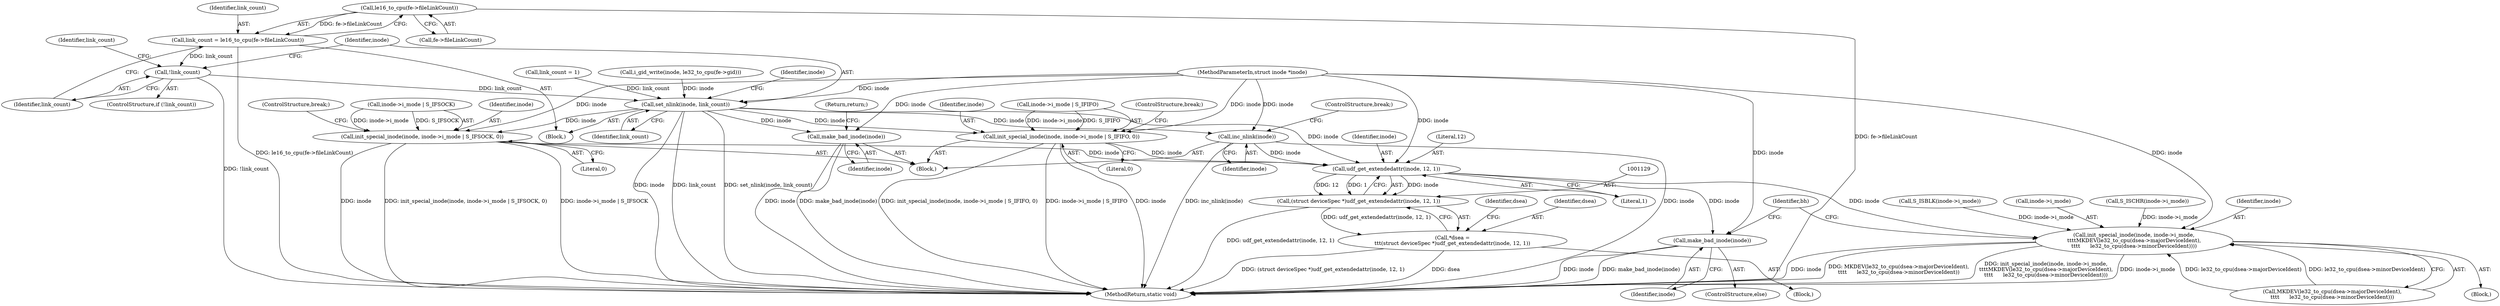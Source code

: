 digraph "0_linux_c03aa9f6e1f938618e6db2e23afef0574efeeb65@pointer" {
"1000703" [label="(Call,le16_to_cpu(fe->fileLinkCount))"];
"1000701" [label="(Call,link_count = le16_to_cpu(fe->fileLinkCount))"];
"1000708" [label="(Call,!link_count)"];
"1000713" [label="(Call,set_nlink(inode, link_count))"];
"1000980" [label="(Call,inc_nlink(inode))"];
"1001130" [label="(Call,udf_get_extendedattr(inode, 12, 1))"];
"1001128" [label="(Call,(struct deviceSpec *)udf_get_extendedattr(inode, 12, 1))"];
"1001126" [label="(Call,*dsea =\n\t\t\t(struct deviceSpec *)udf_get_extendedattr(inode, 12, 1))"];
"1001137" [label="(Call,init_special_inode(inode, inode->i_mode,\n\t\t\t\tMKDEV(le32_to_cpu(dsea->majorDeviceIdent),\n\t\t\t\t      le32_to_cpu(dsea->minorDeviceIdent))))"];
"1001152" [label="(Call,make_bad_inode(inode))"];
"1001043" [label="(Call,init_special_inode(inode, inode->i_mode | S_IFIFO, 0))"];
"1001053" [label="(Call,init_special_inode(inode, inode->i_mode | S_IFSOCK, 0))"];
"1001111" [label="(Call,make_bad_inode(inode))"];
"1000708" [label="(Call,!link_count)"];
"1001061" [label="(ControlStructure,break;)"];
"1000980" [label="(Call,inc_nlink(inode))"];
"1001050" [label="(Literal,0)"];
"1001128" [label="(Call,(struct deviceSpec *)udf_get_extendedattr(inode, 12, 1))"];
"1001138" [label="(Identifier,inode)"];
"1001055" [label="(Call,inode->i_mode | S_IFSOCK)"];
"1001113" [label="(Return,return;)"];
"1001051" [label="(ControlStructure,break;)"];
"1001126" [label="(Call,*dsea =\n\t\t\t(struct deviceSpec *)udf_get_extendedattr(inode, 12, 1))"];
"1000961" [label="(Block,)"];
"1001127" [label="(Identifier,dsea)"];
"1001136" [label="(Block,)"];
"1001053" [label="(Call,init_special_inode(inode, inode->i_mode | S_IFSOCK, 0))"];
"1000605" [label="(Call,i_gid_write(inode, le32_to_cpu(fe->gid)))"];
"1000105" [label="(Block,)"];
"1001120" [label="(Call,S_ISBLK(inode->i_mode))"];
"1000707" [label="(ControlStructure,if (!link_count))"];
"1001060" [label="(Literal,0)"];
"1001137" [label="(Call,init_special_inode(inode, inode->i_mode,\n\t\t\t\tMKDEV(le32_to_cpu(dsea->majorDeviceIdent),\n\t\t\t\t      le32_to_cpu(dsea->minorDeviceIdent))))"];
"1000718" [label="(Identifier,inode)"];
"1001130" [label="(Call,udf_get_extendedattr(inode, 12, 1))"];
"1001135" [label="(Identifier,dsea)"];
"1000703" [label="(Call,le16_to_cpu(fe->fileLinkCount))"];
"1001044" [label="(Identifier,inode)"];
"1000704" [label="(Call,fe->fileLinkCount)"];
"1001142" [label="(Call,MKDEV(le32_to_cpu(dsea->majorDeviceIdent),\n\t\t\t\t      le32_to_cpu(dsea->minorDeviceIdent)))"];
"1001054" [label="(Identifier,inode)"];
"1000701" [label="(Call,link_count = le16_to_cpu(fe->fileLinkCount))"];
"1000981" [label="(Identifier,inode)"];
"1001133" [label="(Literal,1)"];
"1000714" [label="(Identifier,inode)"];
"1001139" [label="(Call,inode->i_mode)"];
"1001131" [label="(Identifier,inode)"];
"1001152" [label="(Call,make_bad_inode(inode))"];
"1001045" [label="(Call,inode->i_mode | S_IFIFO)"];
"1000710" [label="(Call,link_count = 1)"];
"1001043" [label="(Call,init_special_inode(inode, inode->i_mode | S_IFIFO, 0))"];
"1000709" [label="(Identifier,link_count)"];
"1001155" [label="(Identifier,bh)"];
"1001112" [label="(Identifier,inode)"];
"1000702" [label="(Identifier,link_count)"];
"1000711" [label="(Identifier,link_count)"];
"1001151" [label="(ControlStructure,else)"];
"1001111" [label="(Call,make_bad_inode(inode))"];
"1000713" [label="(Call,set_nlink(inode, link_count))"];
"1001124" [label="(Block,)"];
"1000104" [label="(MethodParameterIn,struct inode *inode)"];
"1001156" [label="(MethodReturn,static void)"];
"1001153" [label="(Identifier,inode)"];
"1001132" [label="(Literal,12)"];
"1000715" [label="(Identifier,link_count)"];
"1000982" [label="(ControlStructure,break;)"];
"1001116" [label="(Call,S_ISCHR(inode->i_mode))"];
"1000703" -> "1000701"  [label="AST: "];
"1000703" -> "1000704"  [label="CFG: "];
"1000704" -> "1000703"  [label="AST: "];
"1000701" -> "1000703"  [label="CFG: "];
"1000703" -> "1001156"  [label="DDG: fe->fileLinkCount"];
"1000703" -> "1000701"  [label="DDG: fe->fileLinkCount"];
"1000701" -> "1000105"  [label="AST: "];
"1000702" -> "1000701"  [label="AST: "];
"1000709" -> "1000701"  [label="CFG: "];
"1000701" -> "1001156"  [label="DDG: le16_to_cpu(fe->fileLinkCount)"];
"1000701" -> "1000708"  [label="DDG: link_count"];
"1000708" -> "1000707"  [label="AST: "];
"1000708" -> "1000709"  [label="CFG: "];
"1000709" -> "1000708"  [label="AST: "];
"1000711" -> "1000708"  [label="CFG: "];
"1000714" -> "1000708"  [label="CFG: "];
"1000708" -> "1001156"  [label="DDG: !link_count"];
"1000708" -> "1000713"  [label="DDG: link_count"];
"1000713" -> "1000105"  [label="AST: "];
"1000713" -> "1000715"  [label="CFG: "];
"1000714" -> "1000713"  [label="AST: "];
"1000715" -> "1000713"  [label="AST: "];
"1000718" -> "1000713"  [label="CFG: "];
"1000713" -> "1001156"  [label="DDG: inode"];
"1000713" -> "1001156"  [label="DDG: link_count"];
"1000713" -> "1001156"  [label="DDG: set_nlink(inode, link_count)"];
"1000605" -> "1000713"  [label="DDG: inode"];
"1000104" -> "1000713"  [label="DDG: inode"];
"1000710" -> "1000713"  [label="DDG: link_count"];
"1000713" -> "1000980"  [label="DDG: inode"];
"1000713" -> "1001043"  [label="DDG: inode"];
"1000713" -> "1001053"  [label="DDG: inode"];
"1000713" -> "1001111"  [label="DDG: inode"];
"1000713" -> "1001130"  [label="DDG: inode"];
"1000980" -> "1000961"  [label="AST: "];
"1000980" -> "1000981"  [label="CFG: "];
"1000981" -> "1000980"  [label="AST: "];
"1000982" -> "1000980"  [label="CFG: "];
"1000980" -> "1001156"  [label="DDG: inode"];
"1000980" -> "1001156"  [label="DDG: inc_nlink(inode)"];
"1000104" -> "1000980"  [label="DDG: inode"];
"1000980" -> "1001130"  [label="DDG: inode"];
"1001130" -> "1001128"  [label="AST: "];
"1001130" -> "1001133"  [label="CFG: "];
"1001131" -> "1001130"  [label="AST: "];
"1001132" -> "1001130"  [label="AST: "];
"1001133" -> "1001130"  [label="AST: "];
"1001128" -> "1001130"  [label="CFG: "];
"1001130" -> "1001128"  [label="DDG: inode"];
"1001130" -> "1001128"  [label="DDG: 12"];
"1001130" -> "1001128"  [label="DDG: 1"];
"1001043" -> "1001130"  [label="DDG: inode"];
"1001053" -> "1001130"  [label="DDG: inode"];
"1000104" -> "1001130"  [label="DDG: inode"];
"1001130" -> "1001137"  [label="DDG: inode"];
"1001130" -> "1001152"  [label="DDG: inode"];
"1001128" -> "1001126"  [label="AST: "];
"1001129" -> "1001128"  [label="AST: "];
"1001126" -> "1001128"  [label="CFG: "];
"1001128" -> "1001156"  [label="DDG: udf_get_extendedattr(inode, 12, 1)"];
"1001128" -> "1001126"  [label="DDG: udf_get_extendedattr(inode, 12, 1)"];
"1001126" -> "1001124"  [label="AST: "];
"1001127" -> "1001126"  [label="AST: "];
"1001135" -> "1001126"  [label="CFG: "];
"1001126" -> "1001156"  [label="DDG: dsea"];
"1001126" -> "1001156"  [label="DDG: (struct deviceSpec *)udf_get_extendedattr(inode, 12, 1)"];
"1001137" -> "1001136"  [label="AST: "];
"1001137" -> "1001142"  [label="CFG: "];
"1001138" -> "1001137"  [label="AST: "];
"1001139" -> "1001137"  [label="AST: "];
"1001142" -> "1001137"  [label="AST: "];
"1001155" -> "1001137"  [label="CFG: "];
"1001137" -> "1001156"  [label="DDG: init_special_inode(inode, inode->i_mode,\n\t\t\t\tMKDEV(le32_to_cpu(dsea->majorDeviceIdent),\n\t\t\t\t      le32_to_cpu(dsea->minorDeviceIdent)))"];
"1001137" -> "1001156"  [label="DDG: inode->i_mode"];
"1001137" -> "1001156"  [label="DDG: inode"];
"1001137" -> "1001156"  [label="DDG: MKDEV(le32_to_cpu(dsea->majorDeviceIdent),\n\t\t\t\t      le32_to_cpu(dsea->minorDeviceIdent))"];
"1000104" -> "1001137"  [label="DDG: inode"];
"1001120" -> "1001137"  [label="DDG: inode->i_mode"];
"1001116" -> "1001137"  [label="DDG: inode->i_mode"];
"1001142" -> "1001137"  [label="DDG: le32_to_cpu(dsea->majorDeviceIdent)"];
"1001142" -> "1001137"  [label="DDG: le32_to_cpu(dsea->minorDeviceIdent)"];
"1001152" -> "1001151"  [label="AST: "];
"1001152" -> "1001153"  [label="CFG: "];
"1001153" -> "1001152"  [label="AST: "];
"1001155" -> "1001152"  [label="CFG: "];
"1001152" -> "1001156"  [label="DDG: make_bad_inode(inode)"];
"1001152" -> "1001156"  [label="DDG: inode"];
"1000104" -> "1001152"  [label="DDG: inode"];
"1001043" -> "1000961"  [label="AST: "];
"1001043" -> "1001050"  [label="CFG: "];
"1001044" -> "1001043"  [label="AST: "];
"1001045" -> "1001043"  [label="AST: "];
"1001050" -> "1001043"  [label="AST: "];
"1001051" -> "1001043"  [label="CFG: "];
"1001043" -> "1001156"  [label="DDG: inode->i_mode | S_IFIFO"];
"1001043" -> "1001156"  [label="DDG: inode"];
"1001043" -> "1001156"  [label="DDG: init_special_inode(inode, inode->i_mode | S_IFIFO, 0)"];
"1000104" -> "1001043"  [label="DDG: inode"];
"1001045" -> "1001043"  [label="DDG: inode->i_mode"];
"1001045" -> "1001043"  [label="DDG: S_IFIFO"];
"1001053" -> "1000961"  [label="AST: "];
"1001053" -> "1001060"  [label="CFG: "];
"1001054" -> "1001053"  [label="AST: "];
"1001055" -> "1001053"  [label="AST: "];
"1001060" -> "1001053"  [label="AST: "];
"1001061" -> "1001053"  [label="CFG: "];
"1001053" -> "1001156"  [label="DDG: inode->i_mode | S_IFSOCK"];
"1001053" -> "1001156"  [label="DDG: inode"];
"1001053" -> "1001156"  [label="DDG: init_special_inode(inode, inode->i_mode | S_IFSOCK, 0)"];
"1000104" -> "1001053"  [label="DDG: inode"];
"1001055" -> "1001053"  [label="DDG: inode->i_mode"];
"1001055" -> "1001053"  [label="DDG: S_IFSOCK"];
"1001111" -> "1000961"  [label="AST: "];
"1001111" -> "1001112"  [label="CFG: "];
"1001112" -> "1001111"  [label="AST: "];
"1001113" -> "1001111"  [label="CFG: "];
"1001111" -> "1001156"  [label="DDG: make_bad_inode(inode)"];
"1001111" -> "1001156"  [label="DDG: inode"];
"1000104" -> "1001111"  [label="DDG: inode"];
}
